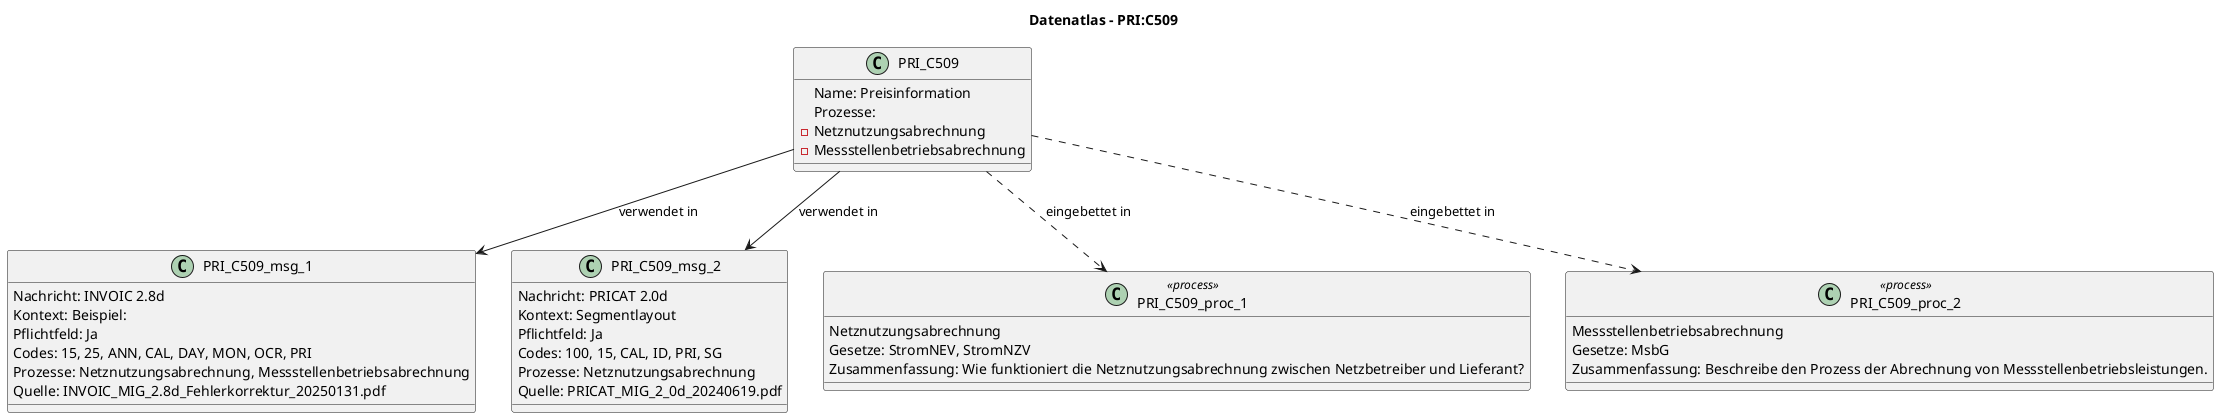 @startuml
title Datenatlas – PRI:C509
class PRI_C509 {
  Name: Preisinformation
  Prozesse:
    - Netznutzungsabrechnung
    - Messstellenbetriebsabrechnung
}
class PRI_C509_msg_1 {
  Nachricht: INVOIC 2.8d
  Kontext: Beispiel:
  Pflichtfeld: Ja
  Codes: 15, 25, ANN, CAL, DAY, MON, OCR, PRI
  Prozesse: Netznutzungsabrechnung, Messstellenbetriebsabrechnung
  Quelle: INVOIC_MIG_2.8d_Fehlerkorrektur_20250131.pdf
}
PRI_C509 --> PRI_C509_msg_1 : verwendet in
class PRI_C509_msg_2 {
  Nachricht: PRICAT 2.0d
  Kontext: Segmentlayout
  Pflichtfeld: Ja
  Codes: 100, 15, CAL, ID, PRI, SG
  Prozesse: Netznutzungsabrechnung
  Quelle: PRICAT_MIG_2_0d_20240619.pdf
}
PRI_C509 --> PRI_C509_msg_2 : verwendet in
class PRI_C509_proc_1 <<process>> {
  Netznutzungsabrechnung
  Gesetze: StromNEV, StromNZV
  Zusammenfassung: Wie funktioniert die Netznutzungsabrechnung zwischen Netzbetreiber und Lieferant?
}
PRI_C509 ..> PRI_C509_proc_1 : eingebettet in
class PRI_C509_proc_2 <<process>> {
  Messstellenbetriebsabrechnung
  Gesetze: MsbG
  Zusammenfassung: Beschreibe den Prozess der Abrechnung von Messstellenbetriebsleistungen.
}
PRI_C509 ..> PRI_C509_proc_2 : eingebettet in
@enduml